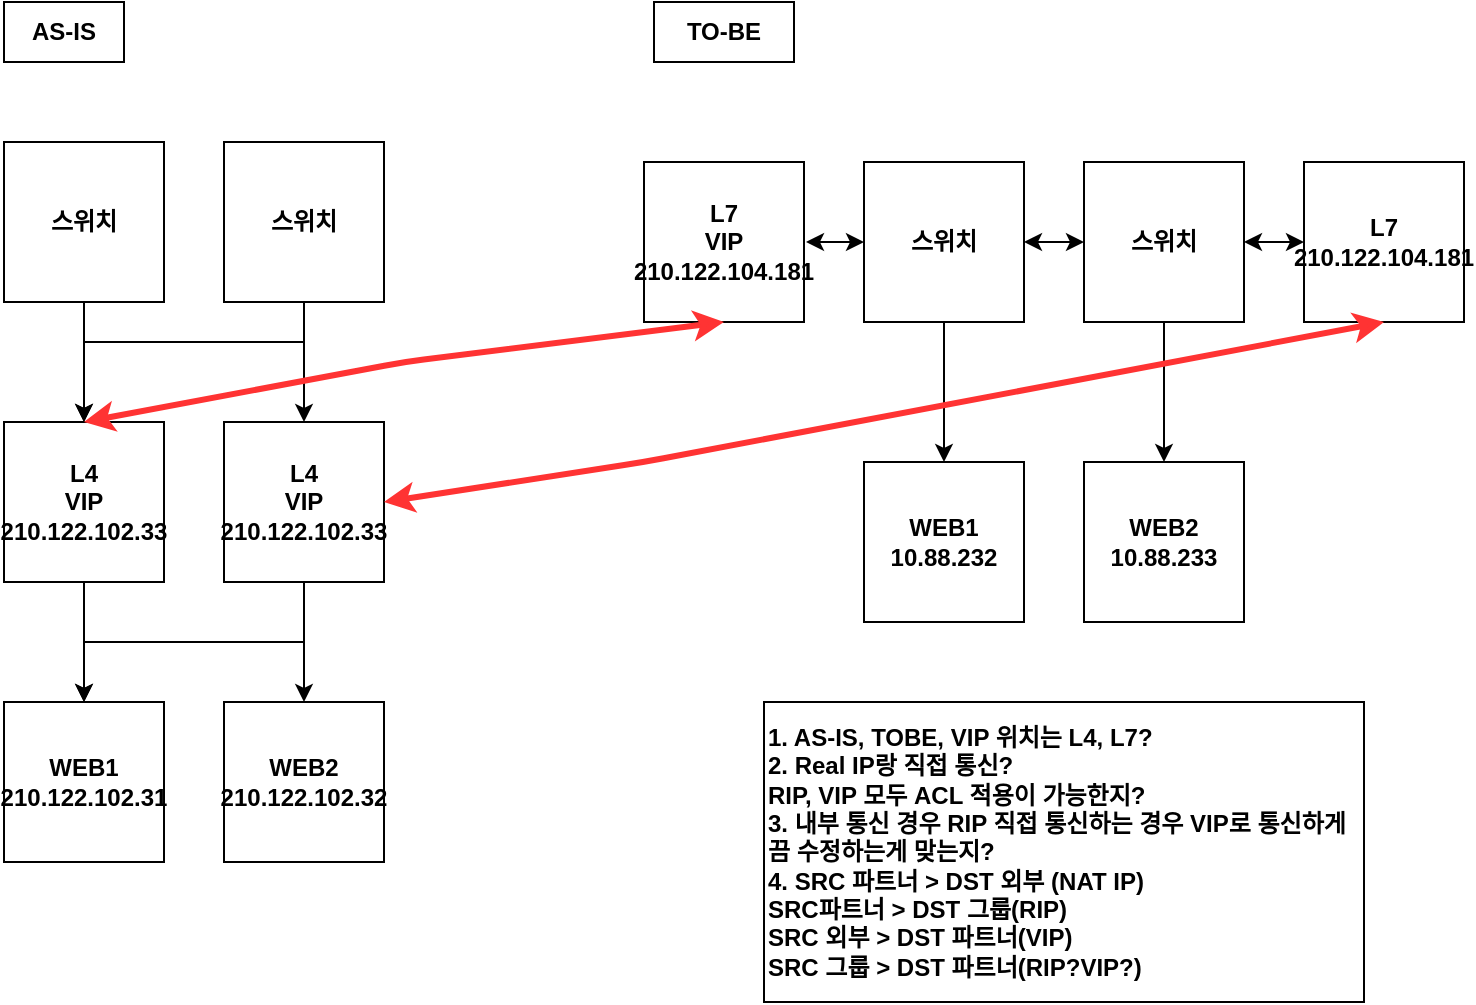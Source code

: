 <mxfile version="14.6.1" type="github"><diagram id="E9FJN7PyY-uKiUZsuDe3" name="Page-1"><mxGraphModel dx="1185" dy="643" grid="1" gridSize="10" guides="1" tooltips="1" connect="1" arrows="1" fold="1" page="1" pageScale="1" pageWidth="827" pageHeight="1169" math="0" shadow="0"><root><mxCell id="0"/><mxCell id="1" parent="0"/><mxCell id="S9BM_q31SvFwsfb8aXy0-15" value="" style="edgeStyle=orthogonalEdgeStyle;rounded=0;orthogonalLoop=1;jettySize=auto;html=1;" edge="1" parent="1" source="S9BM_q31SvFwsfb8aXy0-1" target="S9BM_q31SvFwsfb8aXy0-3"><mxGeometry relative="1" as="geometry"/></mxCell><mxCell id="S9BM_q31SvFwsfb8aXy0-1" value="스위치" style="whiteSpace=wrap;html=1;aspect=fixed;fontStyle=1" vertex="1" parent="1"><mxGeometry x="60" y="110" width="80" height="80" as="geometry"/></mxCell><mxCell id="S9BM_q31SvFwsfb8aXy0-16" value="" style="edgeStyle=orthogonalEdgeStyle;rounded=0;orthogonalLoop=1;jettySize=auto;html=1;" edge="1" parent="1" source="S9BM_q31SvFwsfb8aXy0-2" target="S9BM_q31SvFwsfb8aXy0-4"><mxGeometry relative="1" as="geometry"/></mxCell><mxCell id="S9BM_q31SvFwsfb8aXy0-20" style="edgeStyle=orthogonalEdgeStyle;rounded=0;orthogonalLoop=1;jettySize=auto;html=1;" edge="1" parent="1" source="S9BM_q31SvFwsfb8aXy0-2" target="S9BM_q31SvFwsfb8aXy0-3"><mxGeometry relative="1" as="geometry"><Array as="points"><mxPoint x="210" y="210"/><mxPoint x="100" y="210"/></Array></mxGeometry></mxCell><mxCell id="S9BM_q31SvFwsfb8aXy0-2" value="스위치" style="whiteSpace=wrap;html=1;aspect=fixed;fontStyle=1" vertex="1" parent="1"><mxGeometry x="170" y="110" width="80" height="80" as="geometry"/></mxCell><mxCell id="S9BM_q31SvFwsfb8aXy0-17" value="" style="edgeStyle=orthogonalEdgeStyle;rounded=0;orthogonalLoop=1;jettySize=auto;html=1;" edge="1" parent="1" source="S9BM_q31SvFwsfb8aXy0-3" target="S9BM_q31SvFwsfb8aXy0-9"><mxGeometry relative="1" as="geometry"/></mxCell><mxCell id="S9BM_q31SvFwsfb8aXy0-3" value="L4&lt;br&gt;VIP&lt;br&gt;210.122.102.33" style="whiteSpace=wrap;html=1;aspect=fixed;fontStyle=1" vertex="1" parent="1"><mxGeometry x="60" y="250" width="80" height="80" as="geometry"/></mxCell><mxCell id="S9BM_q31SvFwsfb8aXy0-18" value="" style="edgeStyle=orthogonalEdgeStyle;rounded=0;orthogonalLoop=1;jettySize=auto;html=1;" edge="1" parent="1" source="S9BM_q31SvFwsfb8aXy0-4" target="S9BM_q31SvFwsfb8aXy0-10"><mxGeometry relative="1" as="geometry"/></mxCell><mxCell id="S9BM_q31SvFwsfb8aXy0-19" style="edgeStyle=orthogonalEdgeStyle;rounded=0;orthogonalLoop=1;jettySize=auto;html=1;" edge="1" parent="1" source="S9BM_q31SvFwsfb8aXy0-4" target="S9BM_q31SvFwsfb8aXy0-9"><mxGeometry relative="1" as="geometry"><Array as="points"><mxPoint x="210" y="360"/><mxPoint x="100" y="360"/></Array></mxGeometry></mxCell><mxCell id="S9BM_q31SvFwsfb8aXy0-4" value="L4&lt;br&gt;VIP&lt;br&gt;210.122.102.33" style="whiteSpace=wrap;html=1;aspect=fixed;fontStyle=1" vertex="1" parent="1"><mxGeometry x="170" y="250" width="80" height="80" as="geometry"/></mxCell><mxCell id="S9BM_q31SvFwsfb8aXy0-33" value="" style="edgeStyle=orthogonalEdgeStyle;rounded=0;orthogonalLoop=1;jettySize=auto;html=1;" edge="1" parent="1" source="S9BM_q31SvFwsfb8aXy0-5" target="S9BM_q31SvFwsfb8aXy0-11"><mxGeometry relative="1" as="geometry"/></mxCell><mxCell id="S9BM_q31SvFwsfb8aXy0-5" value="스위치" style="whiteSpace=wrap;html=1;aspect=fixed;fontStyle=1" vertex="1" parent="1"><mxGeometry x="490" y="120" width="80" height="80" as="geometry"/></mxCell><mxCell id="S9BM_q31SvFwsfb8aXy0-34" value="" style="edgeStyle=orthogonalEdgeStyle;rounded=0;orthogonalLoop=1;jettySize=auto;html=1;" edge="1" parent="1" source="S9BM_q31SvFwsfb8aXy0-6" target="S9BM_q31SvFwsfb8aXy0-12"><mxGeometry relative="1" as="geometry"/></mxCell><mxCell id="S9BM_q31SvFwsfb8aXy0-6" value="스위치" style="whiteSpace=wrap;html=1;aspect=fixed;fontStyle=1" vertex="1" parent="1"><mxGeometry x="600" y="120" width="80" height="80" as="geometry"/></mxCell><mxCell id="S9BM_q31SvFwsfb8aXy0-7" value="L7&lt;br&gt;VIP 210.122.104.181" style="whiteSpace=wrap;html=1;aspect=fixed;fontStyle=1" vertex="1" parent="1"><mxGeometry x="380" y="120" width="80" height="80" as="geometry"/></mxCell><mxCell id="S9BM_q31SvFwsfb8aXy0-8" value="L7&lt;br&gt;210.122.104.181" style="whiteSpace=wrap;html=1;aspect=fixed;fontStyle=1" vertex="1" parent="1"><mxGeometry x="710" y="120" width="80" height="80" as="geometry"/></mxCell><mxCell id="S9BM_q31SvFwsfb8aXy0-9" value="WEB1&lt;br&gt;210.122.102.31" style="whiteSpace=wrap;html=1;aspect=fixed;fontStyle=1" vertex="1" parent="1"><mxGeometry x="60" y="390" width="80" height="80" as="geometry"/></mxCell><mxCell id="S9BM_q31SvFwsfb8aXy0-10" value="WEB2&lt;br&gt;210.122.102.32" style="whiteSpace=wrap;html=1;aspect=fixed;fontStyle=1" vertex="1" parent="1"><mxGeometry x="170" y="390" width="80" height="80" as="geometry"/></mxCell><mxCell id="S9BM_q31SvFwsfb8aXy0-11" value="WEB1&lt;br&gt;10.88.232" style="whiteSpace=wrap;html=1;aspect=fixed;fontStyle=1" vertex="1" parent="1"><mxGeometry x="490" y="270" width="80" height="80" as="geometry"/></mxCell><mxCell id="S9BM_q31SvFwsfb8aXy0-12" value="WEB2&lt;br&gt;10.88.233" style="whiteSpace=wrap;html=1;aspect=fixed;fontStyle=1" vertex="1" parent="1"><mxGeometry x="600" y="270" width="80" height="80" as="geometry"/></mxCell><mxCell id="S9BM_q31SvFwsfb8aXy0-22" value="TO-BE" style="rounded=0;whiteSpace=wrap;html=1;fontStyle=1" vertex="1" parent="1"><mxGeometry x="385" y="40" width="70" height="30" as="geometry"/></mxCell><mxCell id="S9BM_q31SvFwsfb8aXy0-23" value="AS-IS" style="rounded=0;whiteSpace=wrap;html=1;fontStyle=1" vertex="1" parent="1"><mxGeometry x="60" y="40" width="60" height="30" as="geometry"/></mxCell><mxCell id="S9BM_q31SvFwsfb8aXy0-30" value="" style="endArrow=classic;startArrow=classic;html=1;" edge="1" parent="1"><mxGeometry width="50" height="50" relative="1" as="geometry"><mxPoint x="490" y="160" as="sourcePoint"/><mxPoint x="461" y="160" as="targetPoint"/></mxGeometry></mxCell><mxCell id="S9BM_q31SvFwsfb8aXy0-31" value="" style="endArrow=classic;startArrow=classic;html=1;entryX=1;entryY=0.5;entryDx=0;entryDy=0;" edge="1" parent="1" source="S9BM_q31SvFwsfb8aXy0-6" target="S9BM_q31SvFwsfb8aXy0-5"><mxGeometry width="50" height="50" relative="1" as="geometry"><mxPoint x="539" y="166" as="sourcePoint"/><mxPoint x="570" y="166" as="targetPoint"/></mxGeometry></mxCell><mxCell id="S9BM_q31SvFwsfb8aXy0-32" value="" style="endArrow=classic;startArrow=classic;html=1;exitX=0;exitY=0.5;exitDx=0;exitDy=0;entryX=1;entryY=0.5;entryDx=0;entryDy=0;" edge="1" parent="1" source="S9BM_q31SvFwsfb8aXy0-8" target="S9BM_q31SvFwsfb8aXy0-6"><mxGeometry width="50" height="50" relative="1" as="geometry"><mxPoint x="510" y="180" as="sourcePoint"/><mxPoint x="481" y="180" as="targetPoint"/></mxGeometry></mxCell><mxCell id="S9BM_q31SvFwsfb8aXy0-41" value="" style="endArrow=classic;startArrow=classic;html=1;entryX=0.5;entryY=1;entryDx=0;entryDy=0;exitX=0.5;exitY=0;exitDx=0;exitDy=0;strokeColor=#FF3333;strokeWidth=3;" edge="1" parent="1" source="S9BM_q31SvFwsfb8aXy0-3" target="S9BM_q31SvFwsfb8aXy0-7"><mxGeometry width="50" height="50" relative="1" as="geometry"><mxPoint x="420" y="240" as="sourcePoint"/><mxPoint x="430" y="310" as="targetPoint"/><Array as="points"><mxPoint x="260" y="220"/></Array></mxGeometry></mxCell><mxCell id="S9BM_q31SvFwsfb8aXy0-42" value="" style="endArrow=classic;startArrow=classic;html=1;entryX=0.5;entryY=1;entryDx=0;entryDy=0;exitX=1;exitY=0.5;exitDx=0;exitDy=0;strokeColor=#FF3333;strokeWidth=3;" edge="1" parent="1" source="S9BM_q31SvFwsfb8aXy0-4" target="S9BM_q31SvFwsfb8aXy0-8"><mxGeometry width="50" height="50" relative="1" as="geometry"><mxPoint x="110" y="260" as="sourcePoint"/><mxPoint x="430" y="210" as="targetPoint"/><Array as="points"><mxPoint x="380" y="270"/></Array></mxGeometry></mxCell><mxCell id="S9BM_q31SvFwsfb8aXy0-44" value="1. AS-IS, TOBE, VIP 위치는 L4, L7?&lt;br&gt;2. Real IP랑 직접 통신?&lt;br&gt;RIP, VIP 모두 ACL 적용이 가능한지?&lt;br&gt;3. 내부 통신 경우 RIP 직접 통신하는 경우 VIP로 통신하게끔 수정하는게 맞는지?&lt;br&gt;4. SRC 파트너 &amp;gt; DST 외부 (NAT IP)&lt;br&gt;SRC파트너 &amp;gt; DST 그룹(RIP)&lt;br&gt;SRC 외부 &amp;gt; DST 파트너(VIP)&lt;br&gt;SRC 그룹 &amp;gt; DST 파트너(RIP?VIP?)&amp;nbsp;&amp;nbsp;" style="rounded=0;whiteSpace=wrap;html=1;fontStyle=1;align=left;" vertex="1" parent="1"><mxGeometry x="440" y="390" width="300" height="150" as="geometry"/></mxCell></root></mxGraphModel></diagram></mxfile>